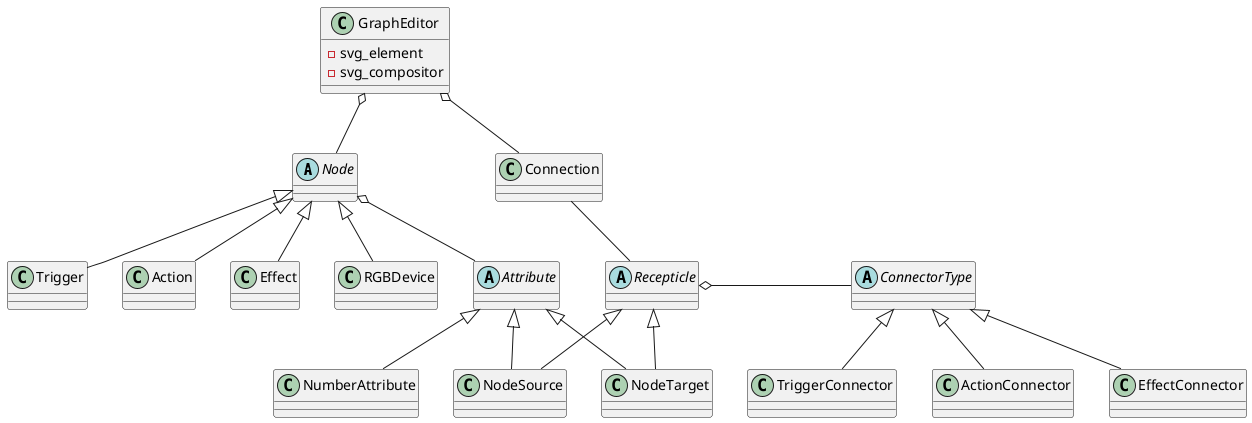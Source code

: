 @startuml "Visual layer"
abstract Node
abstract Attribute
abstract ConnectorType
abstract Recepticle
class GraphEditor {
	- svg_element
	- svg_compositor
}
class Trigger
class Action
class Effect
class RGBDevice
class Connection
class NodeSource
class NodeTarget
class NumberAttribute
class TriggerConnector
class ActionConnector
class EffectConnector
GraphEditor o-- Node
GraphEditor o-- Connection
Node o-- Attribute
Node <|-- Trigger
Node <|-- Action
Node <|-- Effect
Node <|-- RGBDevice
Connection -- Recepticle
Recepticle o- ConnectorType
Recepticle <|-- NodeTarget
Recepticle <|-- NodeSource
ConnectorType <|-- TriggerConnector
ConnectorType <|-- ActionConnector
ConnectorType <|-- EffectConnector
Attribute <|-- NumberAttribute
Attribute <|-- NodeSource
Attribute <|-- NodeTarget
@enduml